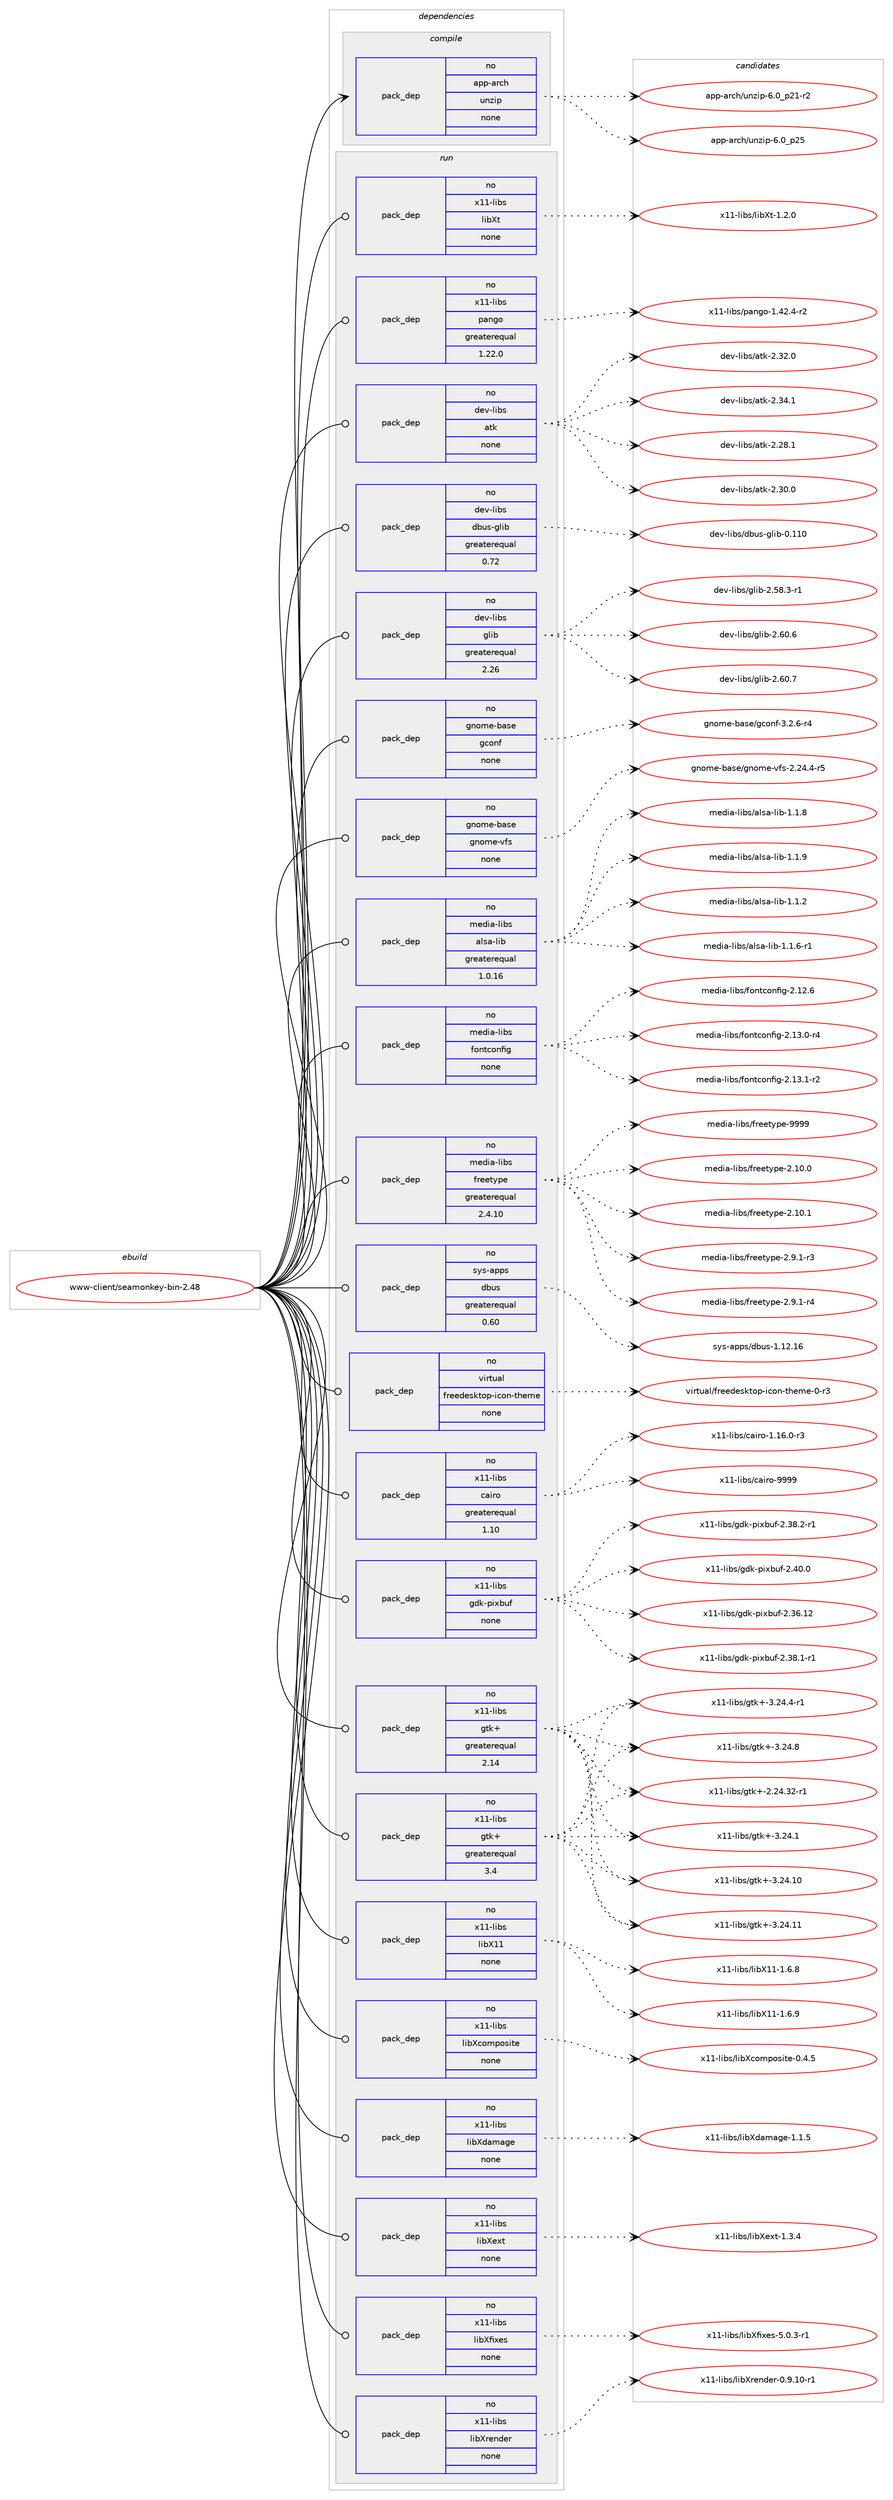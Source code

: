 digraph prolog {

# *************
# Graph options
# *************

newrank=true;
concentrate=true;
compound=true;
graph [rankdir=LR,fontname=Helvetica,fontsize=10,ranksep=1.5];#, ranksep=2.5, nodesep=0.2];
edge  [arrowhead=vee];
node  [fontname=Helvetica,fontsize=10];

# **********
# The ebuild
# **********

subgraph cluster_leftcol {
color=gray;
rank=same;
label=<<i>ebuild</i>>;
id [label="www-client/seamonkey-bin-2.48", color=red, width=4, href="../www-client/seamonkey-bin-2.48.svg"];
}

# ****************
# The dependencies
# ****************

subgraph cluster_midcol {
color=gray;
label=<<i>dependencies</i>>;
subgraph cluster_compile {
fillcolor="#eeeeee";
style=filled;
label=<<i>compile</i>>;
subgraph pack674543 {
dependency908658 [label=<<TABLE BORDER="0" CELLBORDER="1" CELLSPACING="0" CELLPADDING="4" WIDTH="220"><TR><TD ROWSPAN="6" CELLPADDING="30">pack_dep</TD></TR><TR><TD WIDTH="110">no</TD></TR><TR><TD>app-arch</TD></TR><TR><TD>unzip</TD></TR><TR><TD>none</TD></TR><TR><TD></TD></TR></TABLE>>, shape=none, color=blue];
}
id:e -> dependency908658:w [weight=20,style="solid",arrowhead="vee"];
}
subgraph cluster_compileandrun {
fillcolor="#eeeeee";
style=filled;
label=<<i>compile and run</i>>;
}
subgraph cluster_run {
fillcolor="#eeeeee";
style=filled;
label=<<i>run</i>>;
subgraph pack674544 {
dependency908659 [label=<<TABLE BORDER="0" CELLBORDER="1" CELLSPACING="0" CELLPADDING="4" WIDTH="220"><TR><TD ROWSPAN="6" CELLPADDING="30">pack_dep</TD></TR><TR><TD WIDTH="110">no</TD></TR><TR><TD>dev-libs</TD></TR><TR><TD>atk</TD></TR><TR><TD>none</TD></TR><TR><TD></TD></TR></TABLE>>, shape=none, color=blue];
}
id:e -> dependency908659:w [weight=20,style="solid",arrowhead="odot"];
subgraph pack674545 {
dependency908660 [label=<<TABLE BORDER="0" CELLBORDER="1" CELLSPACING="0" CELLPADDING="4" WIDTH="220"><TR><TD ROWSPAN="6" CELLPADDING="30">pack_dep</TD></TR><TR><TD WIDTH="110">no</TD></TR><TR><TD>dev-libs</TD></TR><TR><TD>dbus-glib</TD></TR><TR><TD>greaterequal</TD></TR><TR><TD>0.72</TD></TR></TABLE>>, shape=none, color=blue];
}
id:e -> dependency908660:w [weight=20,style="solid",arrowhead="odot"];
subgraph pack674546 {
dependency908661 [label=<<TABLE BORDER="0" CELLBORDER="1" CELLSPACING="0" CELLPADDING="4" WIDTH="220"><TR><TD ROWSPAN="6" CELLPADDING="30">pack_dep</TD></TR><TR><TD WIDTH="110">no</TD></TR><TR><TD>dev-libs</TD></TR><TR><TD>glib</TD></TR><TR><TD>greaterequal</TD></TR><TR><TD>2.26</TD></TR></TABLE>>, shape=none, color=blue];
}
id:e -> dependency908661:w [weight=20,style="solid",arrowhead="odot"];
subgraph pack674547 {
dependency908662 [label=<<TABLE BORDER="0" CELLBORDER="1" CELLSPACING="0" CELLPADDING="4" WIDTH="220"><TR><TD ROWSPAN="6" CELLPADDING="30">pack_dep</TD></TR><TR><TD WIDTH="110">no</TD></TR><TR><TD>gnome-base</TD></TR><TR><TD>gconf</TD></TR><TR><TD>none</TD></TR><TR><TD></TD></TR></TABLE>>, shape=none, color=blue];
}
id:e -> dependency908662:w [weight=20,style="solid",arrowhead="odot"];
subgraph pack674548 {
dependency908663 [label=<<TABLE BORDER="0" CELLBORDER="1" CELLSPACING="0" CELLPADDING="4" WIDTH="220"><TR><TD ROWSPAN="6" CELLPADDING="30">pack_dep</TD></TR><TR><TD WIDTH="110">no</TD></TR><TR><TD>gnome-base</TD></TR><TR><TD>gnome-vfs</TD></TR><TR><TD>none</TD></TR><TR><TD></TD></TR></TABLE>>, shape=none, color=blue];
}
id:e -> dependency908663:w [weight=20,style="solid",arrowhead="odot"];
subgraph pack674549 {
dependency908664 [label=<<TABLE BORDER="0" CELLBORDER="1" CELLSPACING="0" CELLPADDING="4" WIDTH="220"><TR><TD ROWSPAN="6" CELLPADDING="30">pack_dep</TD></TR><TR><TD WIDTH="110">no</TD></TR><TR><TD>media-libs</TD></TR><TR><TD>alsa-lib</TD></TR><TR><TD>greaterequal</TD></TR><TR><TD>1.0.16</TD></TR></TABLE>>, shape=none, color=blue];
}
id:e -> dependency908664:w [weight=20,style="solid",arrowhead="odot"];
subgraph pack674550 {
dependency908665 [label=<<TABLE BORDER="0" CELLBORDER="1" CELLSPACING="0" CELLPADDING="4" WIDTH="220"><TR><TD ROWSPAN="6" CELLPADDING="30">pack_dep</TD></TR><TR><TD WIDTH="110">no</TD></TR><TR><TD>media-libs</TD></TR><TR><TD>fontconfig</TD></TR><TR><TD>none</TD></TR><TR><TD></TD></TR></TABLE>>, shape=none, color=blue];
}
id:e -> dependency908665:w [weight=20,style="solid",arrowhead="odot"];
subgraph pack674551 {
dependency908666 [label=<<TABLE BORDER="0" CELLBORDER="1" CELLSPACING="0" CELLPADDING="4" WIDTH="220"><TR><TD ROWSPAN="6" CELLPADDING="30">pack_dep</TD></TR><TR><TD WIDTH="110">no</TD></TR><TR><TD>media-libs</TD></TR><TR><TD>freetype</TD></TR><TR><TD>greaterequal</TD></TR><TR><TD>2.4.10</TD></TR></TABLE>>, shape=none, color=blue];
}
id:e -> dependency908666:w [weight=20,style="solid",arrowhead="odot"];
subgraph pack674552 {
dependency908667 [label=<<TABLE BORDER="0" CELLBORDER="1" CELLSPACING="0" CELLPADDING="4" WIDTH="220"><TR><TD ROWSPAN="6" CELLPADDING="30">pack_dep</TD></TR><TR><TD WIDTH="110">no</TD></TR><TR><TD>sys-apps</TD></TR><TR><TD>dbus</TD></TR><TR><TD>greaterequal</TD></TR><TR><TD>0.60</TD></TR></TABLE>>, shape=none, color=blue];
}
id:e -> dependency908667:w [weight=20,style="solid",arrowhead="odot"];
subgraph pack674553 {
dependency908668 [label=<<TABLE BORDER="0" CELLBORDER="1" CELLSPACING="0" CELLPADDING="4" WIDTH="220"><TR><TD ROWSPAN="6" CELLPADDING="30">pack_dep</TD></TR><TR><TD WIDTH="110">no</TD></TR><TR><TD>virtual</TD></TR><TR><TD>freedesktop-icon-theme</TD></TR><TR><TD>none</TD></TR><TR><TD></TD></TR></TABLE>>, shape=none, color=blue];
}
id:e -> dependency908668:w [weight=20,style="solid",arrowhead="odot"];
subgraph pack674554 {
dependency908669 [label=<<TABLE BORDER="0" CELLBORDER="1" CELLSPACING="0" CELLPADDING="4" WIDTH="220"><TR><TD ROWSPAN="6" CELLPADDING="30">pack_dep</TD></TR><TR><TD WIDTH="110">no</TD></TR><TR><TD>x11-libs</TD></TR><TR><TD>cairo</TD></TR><TR><TD>greaterequal</TD></TR><TR><TD>1.10</TD></TR></TABLE>>, shape=none, color=blue];
}
id:e -> dependency908669:w [weight=20,style="solid",arrowhead="odot"];
subgraph pack674555 {
dependency908670 [label=<<TABLE BORDER="0" CELLBORDER="1" CELLSPACING="0" CELLPADDING="4" WIDTH="220"><TR><TD ROWSPAN="6" CELLPADDING="30">pack_dep</TD></TR><TR><TD WIDTH="110">no</TD></TR><TR><TD>x11-libs</TD></TR><TR><TD>gdk-pixbuf</TD></TR><TR><TD>none</TD></TR><TR><TD></TD></TR></TABLE>>, shape=none, color=blue];
}
id:e -> dependency908670:w [weight=20,style="solid",arrowhead="odot"];
subgraph pack674556 {
dependency908671 [label=<<TABLE BORDER="0" CELLBORDER="1" CELLSPACING="0" CELLPADDING="4" WIDTH="220"><TR><TD ROWSPAN="6" CELLPADDING="30">pack_dep</TD></TR><TR><TD WIDTH="110">no</TD></TR><TR><TD>x11-libs</TD></TR><TR><TD>gtk+</TD></TR><TR><TD>greaterequal</TD></TR><TR><TD>2.14</TD></TR></TABLE>>, shape=none, color=blue];
}
id:e -> dependency908671:w [weight=20,style="solid",arrowhead="odot"];
subgraph pack674557 {
dependency908672 [label=<<TABLE BORDER="0" CELLBORDER="1" CELLSPACING="0" CELLPADDING="4" WIDTH="220"><TR><TD ROWSPAN="6" CELLPADDING="30">pack_dep</TD></TR><TR><TD WIDTH="110">no</TD></TR><TR><TD>x11-libs</TD></TR><TR><TD>gtk+</TD></TR><TR><TD>greaterequal</TD></TR><TR><TD>3.4</TD></TR></TABLE>>, shape=none, color=blue];
}
id:e -> dependency908672:w [weight=20,style="solid",arrowhead="odot"];
subgraph pack674558 {
dependency908673 [label=<<TABLE BORDER="0" CELLBORDER="1" CELLSPACING="0" CELLPADDING="4" WIDTH="220"><TR><TD ROWSPAN="6" CELLPADDING="30">pack_dep</TD></TR><TR><TD WIDTH="110">no</TD></TR><TR><TD>x11-libs</TD></TR><TR><TD>libX11</TD></TR><TR><TD>none</TD></TR><TR><TD></TD></TR></TABLE>>, shape=none, color=blue];
}
id:e -> dependency908673:w [weight=20,style="solid",arrowhead="odot"];
subgraph pack674559 {
dependency908674 [label=<<TABLE BORDER="0" CELLBORDER="1" CELLSPACING="0" CELLPADDING="4" WIDTH="220"><TR><TD ROWSPAN="6" CELLPADDING="30">pack_dep</TD></TR><TR><TD WIDTH="110">no</TD></TR><TR><TD>x11-libs</TD></TR><TR><TD>libXcomposite</TD></TR><TR><TD>none</TD></TR><TR><TD></TD></TR></TABLE>>, shape=none, color=blue];
}
id:e -> dependency908674:w [weight=20,style="solid",arrowhead="odot"];
subgraph pack674560 {
dependency908675 [label=<<TABLE BORDER="0" CELLBORDER="1" CELLSPACING="0" CELLPADDING="4" WIDTH="220"><TR><TD ROWSPAN="6" CELLPADDING="30">pack_dep</TD></TR><TR><TD WIDTH="110">no</TD></TR><TR><TD>x11-libs</TD></TR><TR><TD>libXdamage</TD></TR><TR><TD>none</TD></TR><TR><TD></TD></TR></TABLE>>, shape=none, color=blue];
}
id:e -> dependency908675:w [weight=20,style="solid",arrowhead="odot"];
subgraph pack674561 {
dependency908676 [label=<<TABLE BORDER="0" CELLBORDER="1" CELLSPACING="0" CELLPADDING="4" WIDTH="220"><TR><TD ROWSPAN="6" CELLPADDING="30">pack_dep</TD></TR><TR><TD WIDTH="110">no</TD></TR><TR><TD>x11-libs</TD></TR><TR><TD>libXext</TD></TR><TR><TD>none</TD></TR><TR><TD></TD></TR></TABLE>>, shape=none, color=blue];
}
id:e -> dependency908676:w [weight=20,style="solid",arrowhead="odot"];
subgraph pack674562 {
dependency908677 [label=<<TABLE BORDER="0" CELLBORDER="1" CELLSPACING="0" CELLPADDING="4" WIDTH="220"><TR><TD ROWSPAN="6" CELLPADDING="30">pack_dep</TD></TR><TR><TD WIDTH="110">no</TD></TR><TR><TD>x11-libs</TD></TR><TR><TD>libXfixes</TD></TR><TR><TD>none</TD></TR><TR><TD></TD></TR></TABLE>>, shape=none, color=blue];
}
id:e -> dependency908677:w [weight=20,style="solid",arrowhead="odot"];
subgraph pack674563 {
dependency908678 [label=<<TABLE BORDER="0" CELLBORDER="1" CELLSPACING="0" CELLPADDING="4" WIDTH="220"><TR><TD ROWSPAN="6" CELLPADDING="30">pack_dep</TD></TR><TR><TD WIDTH="110">no</TD></TR><TR><TD>x11-libs</TD></TR><TR><TD>libXrender</TD></TR><TR><TD>none</TD></TR><TR><TD></TD></TR></TABLE>>, shape=none, color=blue];
}
id:e -> dependency908678:w [weight=20,style="solid",arrowhead="odot"];
subgraph pack674564 {
dependency908679 [label=<<TABLE BORDER="0" CELLBORDER="1" CELLSPACING="0" CELLPADDING="4" WIDTH="220"><TR><TD ROWSPAN="6" CELLPADDING="30">pack_dep</TD></TR><TR><TD WIDTH="110">no</TD></TR><TR><TD>x11-libs</TD></TR><TR><TD>libXt</TD></TR><TR><TD>none</TD></TR><TR><TD></TD></TR></TABLE>>, shape=none, color=blue];
}
id:e -> dependency908679:w [weight=20,style="solid",arrowhead="odot"];
subgraph pack674565 {
dependency908680 [label=<<TABLE BORDER="0" CELLBORDER="1" CELLSPACING="0" CELLPADDING="4" WIDTH="220"><TR><TD ROWSPAN="6" CELLPADDING="30">pack_dep</TD></TR><TR><TD WIDTH="110">no</TD></TR><TR><TD>x11-libs</TD></TR><TR><TD>pango</TD></TR><TR><TD>greaterequal</TD></TR><TR><TD>1.22.0</TD></TR></TABLE>>, shape=none, color=blue];
}
id:e -> dependency908680:w [weight=20,style="solid",arrowhead="odot"];
}
}

# **************
# The candidates
# **************

subgraph cluster_choices {
rank=same;
color=gray;
label=<<i>candidates</i>>;

subgraph choice674543 {
color=black;
nodesep=1;
choice9711211245971149910447117110122105112455446489511250494511450 [label="app-arch/unzip-6.0_p21-r2", color=red, width=4,href="../app-arch/unzip-6.0_p21-r2.svg"];
choice971121124597114991044711711012210511245544648951125053 [label="app-arch/unzip-6.0_p25", color=red, width=4,href="../app-arch/unzip-6.0_p25.svg"];
dependency908658:e -> choice9711211245971149910447117110122105112455446489511250494511450:w [style=dotted,weight="100"];
dependency908658:e -> choice971121124597114991044711711012210511245544648951125053:w [style=dotted,weight="100"];
}
subgraph choice674544 {
color=black;
nodesep=1;
choice1001011184510810598115479711610745504650564649 [label="dev-libs/atk-2.28.1", color=red, width=4,href="../dev-libs/atk-2.28.1.svg"];
choice1001011184510810598115479711610745504651484648 [label="dev-libs/atk-2.30.0", color=red, width=4,href="../dev-libs/atk-2.30.0.svg"];
choice1001011184510810598115479711610745504651504648 [label="dev-libs/atk-2.32.0", color=red, width=4,href="../dev-libs/atk-2.32.0.svg"];
choice1001011184510810598115479711610745504651524649 [label="dev-libs/atk-2.34.1", color=red, width=4,href="../dev-libs/atk-2.34.1.svg"];
dependency908659:e -> choice1001011184510810598115479711610745504650564649:w [style=dotted,weight="100"];
dependency908659:e -> choice1001011184510810598115479711610745504651484648:w [style=dotted,weight="100"];
dependency908659:e -> choice1001011184510810598115479711610745504651504648:w [style=dotted,weight="100"];
dependency908659:e -> choice1001011184510810598115479711610745504651524649:w [style=dotted,weight="100"];
}
subgraph choice674545 {
color=black;
nodesep=1;
choice100101118451081059811547100981171154510310810598454846494948 [label="dev-libs/dbus-glib-0.110", color=red, width=4,href="../dev-libs/dbus-glib-0.110.svg"];
dependency908660:e -> choice100101118451081059811547100981171154510310810598454846494948:w [style=dotted,weight="100"];
}
subgraph choice674546 {
color=black;
nodesep=1;
choice10010111845108105981154710310810598455046535646514511449 [label="dev-libs/glib-2.58.3-r1", color=red, width=4,href="../dev-libs/glib-2.58.3-r1.svg"];
choice1001011184510810598115471031081059845504654484654 [label="dev-libs/glib-2.60.6", color=red, width=4,href="../dev-libs/glib-2.60.6.svg"];
choice1001011184510810598115471031081059845504654484655 [label="dev-libs/glib-2.60.7", color=red, width=4,href="../dev-libs/glib-2.60.7.svg"];
dependency908661:e -> choice10010111845108105981154710310810598455046535646514511449:w [style=dotted,weight="100"];
dependency908661:e -> choice1001011184510810598115471031081059845504654484654:w [style=dotted,weight="100"];
dependency908661:e -> choice1001011184510810598115471031081059845504654484655:w [style=dotted,weight="100"];
}
subgraph choice674547 {
color=black;
nodesep=1;
choice10311011110910145989711510147103991111101024551465046544511452 [label="gnome-base/gconf-3.2.6-r4", color=red, width=4,href="../gnome-base/gconf-3.2.6-r4.svg"];
dependency908662:e -> choice10311011110910145989711510147103991111101024551465046544511452:w [style=dotted,weight="100"];
}
subgraph choice674548 {
color=black;
nodesep=1;
choice1031101111091014598971151014710311011110910145118102115455046505246524511453 [label="gnome-base/gnome-vfs-2.24.4-r5", color=red, width=4,href="../gnome-base/gnome-vfs-2.24.4-r5.svg"];
dependency908663:e -> choice1031101111091014598971151014710311011110910145118102115455046505246524511453:w [style=dotted,weight="100"];
}
subgraph choice674549 {
color=black;
nodesep=1;
choice1091011001059745108105981154797108115974510810598454946494650 [label="media-libs/alsa-lib-1.1.2", color=red, width=4,href="../media-libs/alsa-lib-1.1.2.svg"];
choice10910110010597451081059811547971081159745108105984549464946544511449 [label="media-libs/alsa-lib-1.1.6-r1", color=red, width=4,href="../media-libs/alsa-lib-1.1.6-r1.svg"];
choice1091011001059745108105981154797108115974510810598454946494656 [label="media-libs/alsa-lib-1.1.8", color=red, width=4,href="../media-libs/alsa-lib-1.1.8.svg"];
choice1091011001059745108105981154797108115974510810598454946494657 [label="media-libs/alsa-lib-1.1.9", color=red, width=4,href="../media-libs/alsa-lib-1.1.9.svg"];
dependency908664:e -> choice1091011001059745108105981154797108115974510810598454946494650:w [style=dotted,weight="100"];
dependency908664:e -> choice10910110010597451081059811547971081159745108105984549464946544511449:w [style=dotted,weight="100"];
dependency908664:e -> choice1091011001059745108105981154797108115974510810598454946494656:w [style=dotted,weight="100"];
dependency908664:e -> choice1091011001059745108105981154797108115974510810598454946494657:w [style=dotted,weight="100"];
}
subgraph choice674550 {
color=black;
nodesep=1;
choice109101100105974510810598115471021111101169911111010210510345504649504654 [label="media-libs/fontconfig-2.12.6", color=red, width=4,href="../media-libs/fontconfig-2.12.6.svg"];
choice1091011001059745108105981154710211111011699111110102105103455046495146484511452 [label="media-libs/fontconfig-2.13.0-r4", color=red, width=4,href="../media-libs/fontconfig-2.13.0-r4.svg"];
choice1091011001059745108105981154710211111011699111110102105103455046495146494511450 [label="media-libs/fontconfig-2.13.1-r2", color=red, width=4,href="../media-libs/fontconfig-2.13.1-r2.svg"];
dependency908665:e -> choice109101100105974510810598115471021111101169911111010210510345504649504654:w [style=dotted,weight="100"];
dependency908665:e -> choice1091011001059745108105981154710211111011699111110102105103455046495146484511452:w [style=dotted,weight="100"];
dependency908665:e -> choice1091011001059745108105981154710211111011699111110102105103455046495146494511450:w [style=dotted,weight="100"];
}
subgraph choice674551 {
color=black;
nodesep=1;
choice1091011001059745108105981154710211410110111612111210145504649484648 [label="media-libs/freetype-2.10.0", color=red, width=4,href="../media-libs/freetype-2.10.0.svg"];
choice1091011001059745108105981154710211410110111612111210145504649484649 [label="media-libs/freetype-2.10.1", color=red, width=4,href="../media-libs/freetype-2.10.1.svg"];
choice109101100105974510810598115471021141011011161211121014550465746494511451 [label="media-libs/freetype-2.9.1-r3", color=red, width=4,href="../media-libs/freetype-2.9.1-r3.svg"];
choice109101100105974510810598115471021141011011161211121014550465746494511452 [label="media-libs/freetype-2.9.1-r4", color=red, width=4,href="../media-libs/freetype-2.9.1-r4.svg"];
choice109101100105974510810598115471021141011011161211121014557575757 [label="media-libs/freetype-9999", color=red, width=4,href="../media-libs/freetype-9999.svg"];
dependency908666:e -> choice1091011001059745108105981154710211410110111612111210145504649484648:w [style=dotted,weight="100"];
dependency908666:e -> choice1091011001059745108105981154710211410110111612111210145504649484649:w [style=dotted,weight="100"];
dependency908666:e -> choice109101100105974510810598115471021141011011161211121014550465746494511451:w [style=dotted,weight="100"];
dependency908666:e -> choice109101100105974510810598115471021141011011161211121014550465746494511452:w [style=dotted,weight="100"];
dependency908666:e -> choice109101100105974510810598115471021141011011161211121014557575757:w [style=dotted,weight="100"];
}
subgraph choice674552 {
color=black;
nodesep=1;
choice115121115459711211211547100981171154549464950464954 [label="sys-apps/dbus-1.12.16", color=red, width=4,href="../sys-apps/dbus-1.12.16.svg"];
dependency908667:e -> choice115121115459711211211547100981171154549464950464954:w [style=dotted,weight="100"];
}
subgraph choice674553 {
color=black;
nodesep=1;
choice118105114116117971084710211410110110010111510711611111245105991111104511610410110910145484511451 [label="virtual/freedesktop-icon-theme-0-r3", color=red, width=4,href="../virtual/freedesktop-icon-theme-0-r3.svg"];
dependency908668:e -> choice118105114116117971084710211410110110010111510711611111245105991111104511610410110910145484511451:w [style=dotted,weight="100"];
}
subgraph choice674554 {
color=black;
nodesep=1;
choice12049494510810598115479997105114111454946495446484511451 [label="x11-libs/cairo-1.16.0-r3", color=red, width=4,href="../x11-libs/cairo-1.16.0-r3.svg"];
choice120494945108105981154799971051141114557575757 [label="x11-libs/cairo-9999", color=red, width=4,href="../x11-libs/cairo-9999.svg"];
dependency908669:e -> choice12049494510810598115479997105114111454946495446484511451:w [style=dotted,weight="100"];
dependency908669:e -> choice120494945108105981154799971051141114557575757:w [style=dotted,weight="100"];
}
subgraph choice674555 {
color=black;
nodesep=1;
choice120494945108105981154710310010745112105120981171024550465154464950 [label="x11-libs/gdk-pixbuf-2.36.12", color=red, width=4,href="../x11-libs/gdk-pixbuf-2.36.12.svg"];
choice12049494510810598115471031001074511210512098117102455046515646494511449 [label="x11-libs/gdk-pixbuf-2.38.1-r1", color=red, width=4,href="../x11-libs/gdk-pixbuf-2.38.1-r1.svg"];
choice12049494510810598115471031001074511210512098117102455046515646504511449 [label="x11-libs/gdk-pixbuf-2.38.2-r1", color=red, width=4,href="../x11-libs/gdk-pixbuf-2.38.2-r1.svg"];
choice1204949451081059811547103100107451121051209811710245504652484648 [label="x11-libs/gdk-pixbuf-2.40.0", color=red, width=4,href="../x11-libs/gdk-pixbuf-2.40.0.svg"];
dependency908670:e -> choice120494945108105981154710310010745112105120981171024550465154464950:w [style=dotted,weight="100"];
dependency908670:e -> choice12049494510810598115471031001074511210512098117102455046515646494511449:w [style=dotted,weight="100"];
dependency908670:e -> choice12049494510810598115471031001074511210512098117102455046515646504511449:w [style=dotted,weight="100"];
dependency908670:e -> choice1204949451081059811547103100107451121051209811710245504652484648:w [style=dotted,weight="100"];
}
subgraph choice674556 {
color=black;
nodesep=1;
choice12049494510810598115471031161074345504650524651504511449 [label="x11-libs/gtk+-2.24.32-r1", color=red, width=4,href="../x11-libs/gtk+-2.24.32-r1.svg"];
choice12049494510810598115471031161074345514650524649 [label="x11-libs/gtk+-3.24.1", color=red, width=4,href="../x11-libs/gtk+-3.24.1.svg"];
choice1204949451081059811547103116107434551465052464948 [label="x11-libs/gtk+-3.24.10", color=red, width=4,href="../x11-libs/gtk+-3.24.10.svg"];
choice1204949451081059811547103116107434551465052464949 [label="x11-libs/gtk+-3.24.11", color=red, width=4,href="../x11-libs/gtk+-3.24.11.svg"];
choice120494945108105981154710311610743455146505246524511449 [label="x11-libs/gtk+-3.24.4-r1", color=red, width=4,href="../x11-libs/gtk+-3.24.4-r1.svg"];
choice12049494510810598115471031161074345514650524656 [label="x11-libs/gtk+-3.24.8", color=red, width=4,href="../x11-libs/gtk+-3.24.8.svg"];
dependency908671:e -> choice12049494510810598115471031161074345504650524651504511449:w [style=dotted,weight="100"];
dependency908671:e -> choice12049494510810598115471031161074345514650524649:w [style=dotted,weight="100"];
dependency908671:e -> choice1204949451081059811547103116107434551465052464948:w [style=dotted,weight="100"];
dependency908671:e -> choice1204949451081059811547103116107434551465052464949:w [style=dotted,weight="100"];
dependency908671:e -> choice120494945108105981154710311610743455146505246524511449:w [style=dotted,weight="100"];
dependency908671:e -> choice12049494510810598115471031161074345514650524656:w [style=dotted,weight="100"];
}
subgraph choice674557 {
color=black;
nodesep=1;
choice12049494510810598115471031161074345504650524651504511449 [label="x11-libs/gtk+-2.24.32-r1", color=red, width=4,href="../x11-libs/gtk+-2.24.32-r1.svg"];
choice12049494510810598115471031161074345514650524649 [label="x11-libs/gtk+-3.24.1", color=red, width=4,href="../x11-libs/gtk+-3.24.1.svg"];
choice1204949451081059811547103116107434551465052464948 [label="x11-libs/gtk+-3.24.10", color=red, width=4,href="../x11-libs/gtk+-3.24.10.svg"];
choice1204949451081059811547103116107434551465052464949 [label="x11-libs/gtk+-3.24.11", color=red, width=4,href="../x11-libs/gtk+-3.24.11.svg"];
choice120494945108105981154710311610743455146505246524511449 [label="x11-libs/gtk+-3.24.4-r1", color=red, width=4,href="../x11-libs/gtk+-3.24.4-r1.svg"];
choice12049494510810598115471031161074345514650524656 [label="x11-libs/gtk+-3.24.8", color=red, width=4,href="../x11-libs/gtk+-3.24.8.svg"];
dependency908672:e -> choice12049494510810598115471031161074345504650524651504511449:w [style=dotted,weight="100"];
dependency908672:e -> choice12049494510810598115471031161074345514650524649:w [style=dotted,weight="100"];
dependency908672:e -> choice1204949451081059811547103116107434551465052464948:w [style=dotted,weight="100"];
dependency908672:e -> choice1204949451081059811547103116107434551465052464949:w [style=dotted,weight="100"];
dependency908672:e -> choice120494945108105981154710311610743455146505246524511449:w [style=dotted,weight="100"];
dependency908672:e -> choice12049494510810598115471031161074345514650524656:w [style=dotted,weight="100"];
}
subgraph choice674558 {
color=black;
nodesep=1;
choice120494945108105981154710810598884949454946544656 [label="x11-libs/libX11-1.6.8", color=red, width=4,href="../x11-libs/libX11-1.6.8.svg"];
choice120494945108105981154710810598884949454946544657 [label="x11-libs/libX11-1.6.9", color=red, width=4,href="../x11-libs/libX11-1.6.9.svg"];
dependency908673:e -> choice120494945108105981154710810598884949454946544656:w [style=dotted,weight="100"];
dependency908673:e -> choice120494945108105981154710810598884949454946544657:w [style=dotted,weight="100"];
}
subgraph choice674559 {
color=black;
nodesep=1;
choice1204949451081059811547108105988899111109112111115105116101454846524653 [label="x11-libs/libXcomposite-0.4.5", color=red, width=4,href="../x11-libs/libXcomposite-0.4.5.svg"];
dependency908674:e -> choice1204949451081059811547108105988899111109112111115105116101454846524653:w [style=dotted,weight="100"];
}
subgraph choice674560 {
color=black;
nodesep=1;
choice120494945108105981154710810598881009710997103101454946494653 [label="x11-libs/libXdamage-1.1.5", color=red, width=4,href="../x11-libs/libXdamage-1.1.5.svg"];
dependency908675:e -> choice120494945108105981154710810598881009710997103101454946494653:w [style=dotted,weight="100"];
}
subgraph choice674561 {
color=black;
nodesep=1;
choice12049494510810598115471081059888101120116454946514652 [label="x11-libs/libXext-1.3.4", color=red, width=4,href="../x11-libs/libXext-1.3.4.svg"];
dependency908676:e -> choice12049494510810598115471081059888101120116454946514652:w [style=dotted,weight="100"];
}
subgraph choice674562 {
color=black;
nodesep=1;
choice120494945108105981154710810598881021051201011154553464846514511449 [label="x11-libs/libXfixes-5.0.3-r1", color=red, width=4,href="../x11-libs/libXfixes-5.0.3-r1.svg"];
dependency908677:e -> choice120494945108105981154710810598881021051201011154553464846514511449:w [style=dotted,weight="100"];
}
subgraph choice674563 {
color=black;
nodesep=1;
choice12049494510810598115471081059888114101110100101114454846574649484511449 [label="x11-libs/libXrender-0.9.10-r1", color=red, width=4,href="../x11-libs/libXrender-0.9.10-r1.svg"];
dependency908678:e -> choice12049494510810598115471081059888114101110100101114454846574649484511449:w [style=dotted,weight="100"];
}
subgraph choice674564 {
color=black;
nodesep=1;
choice12049494510810598115471081059888116454946504648 [label="x11-libs/libXt-1.2.0", color=red, width=4,href="../x11-libs/libXt-1.2.0.svg"];
dependency908679:e -> choice12049494510810598115471081059888116454946504648:w [style=dotted,weight="100"];
}
subgraph choice674565 {
color=black;
nodesep=1;
choice120494945108105981154711297110103111454946525046524511450 [label="x11-libs/pango-1.42.4-r2", color=red, width=4,href="../x11-libs/pango-1.42.4-r2.svg"];
dependency908680:e -> choice120494945108105981154711297110103111454946525046524511450:w [style=dotted,weight="100"];
}
}

}
